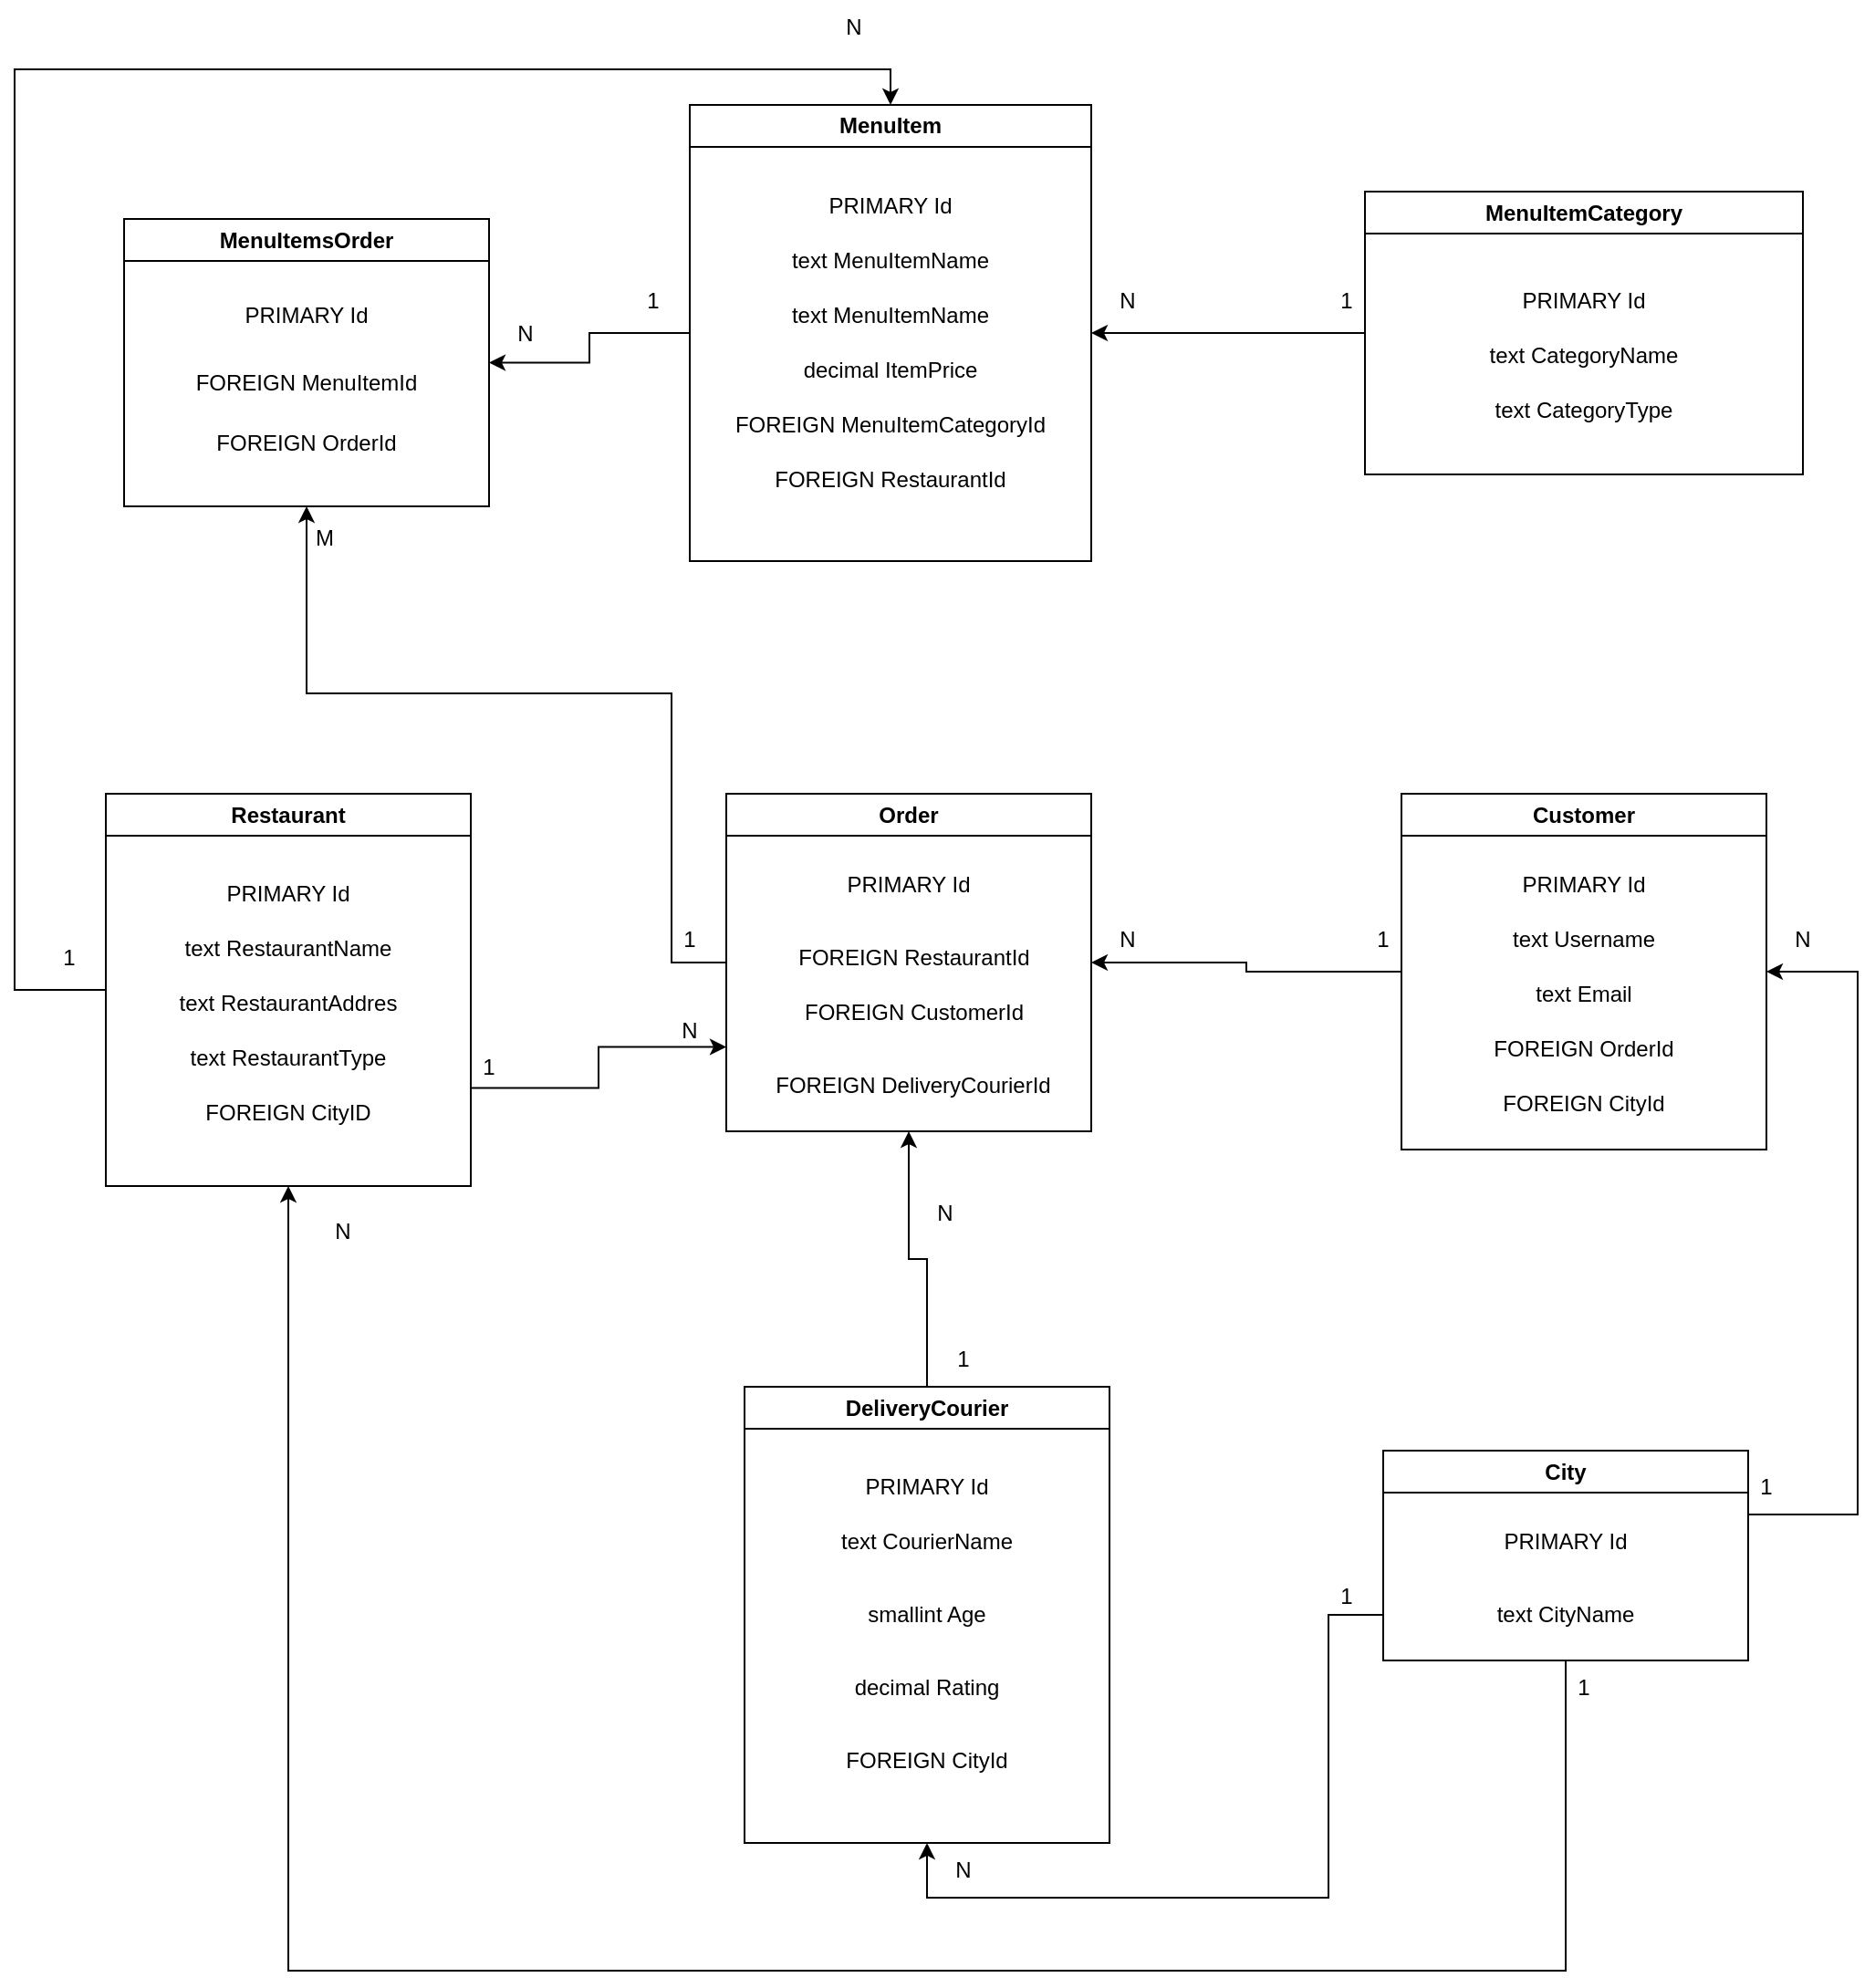 <mxfile version="24.4.10" type="device">
  <diagram name="Page-1" id="xsnbrhp78Jszw3oWZE3-">
    <mxGraphModel dx="1400" dy="1796" grid="1" gridSize="10" guides="1" tooltips="1" connect="1" arrows="1" fold="1" page="1" pageScale="1" pageWidth="850" pageHeight="1100" math="0" shadow="0">
      <root>
        <mxCell id="0" />
        <mxCell id="1" parent="0" />
        <mxCell id="pgW6u7Oq3pnfEfQ7Ad5E-117" style="edgeStyle=orthogonalEdgeStyle;rounded=0;orthogonalLoop=1;jettySize=auto;html=1;entryX=0.5;entryY=0;entryDx=0;entryDy=0;" edge="1" parent="1" source="pgW6u7Oq3pnfEfQ7Ad5E-19" target="pgW6u7Oq3pnfEfQ7Ad5E-32">
          <mxGeometry relative="1" as="geometry">
            <Array as="points">
              <mxPoint x="90" y="182" />
              <mxPoint x="90" y="-322" />
              <mxPoint x="570" y="-322" />
            </Array>
          </mxGeometry>
        </mxCell>
        <mxCell id="pgW6u7Oq3pnfEfQ7Ad5E-122" style="edgeStyle=orthogonalEdgeStyle;rounded=0;orthogonalLoop=1;jettySize=auto;html=1;exitX=1;exitY=0.75;exitDx=0;exitDy=0;entryX=0;entryY=0.75;entryDx=0;entryDy=0;" edge="1" parent="1" source="pgW6u7Oq3pnfEfQ7Ad5E-19" target="pgW6u7Oq3pnfEfQ7Ad5E-27">
          <mxGeometry relative="1" as="geometry" />
        </mxCell>
        <mxCell id="pgW6u7Oq3pnfEfQ7Ad5E-19" value="Restaurant" style="swimlane;whiteSpace=wrap;html=1;" vertex="1" parent="1">
          <mxGeometry x="140" y="75" width="200" height="215" as="geometry">
            <mxRectangle x="80" y="90" width="140" height="30" as="alternateBounds" />
          </mxGeometry>
        </mxCell>
        <mxCell id="pgW6u7Oq3pnfEfQ7Ad5E-20" value="PRIMARY Id" style="text;html=1;align=center;verticalAlign=middle;whiteSpace=wrap;rounded=0;" vertex="1" parent="pgW6u7Oq3pnfEfQ7Ad5E-19">
          <mxGeometry x="25" y="40" width="150" height="30" as="geometry" />
        </mxCell>
        <mxCell id="pgW6u7Oq3pnfEfQ7Ad5E-22" value="text RestaurantName" style="text;html=1;align=center;verticalAlign=middle;whiteSpace=wrap;rounded=0;" vertex="1" parent="pgW6u7Oq3pnfEfQ7Ad5E-19">
          <mxGeometry x="40" y="70" width="120" height="30" as="geometry" />
        </mxCell>
        <mxCell id="pgW6u7Oq3pnfEfQ7Ad5E-23" value="text RestaurantAddres" style="text;html=1;align=center;verticalAlign=middle;whiteSpace=wrap;rounded=0;" vertex="1" parent="pgW6u7Oq3pnfEfQ7Ad5E-19">
          <mxGeometry x="35" y="100" width="130" height="30" as="geometry" />
        </mxCell>
        <mxCell id="pgW6u7Oq3pnfEfQ7Ad5E-25" value="text RestaurantType" style="text;html=1;align=center;verticalAlign=middle;whiteSpace=wrap;rounded=0;" vertex="1" parent="pgW6u7Oq3pnfEfQ7Ad5E-19">
          <mxGeometry x="40" y="130" width="120" height="30" as="geometry" />
        </mxCell>
        <mxCell id="pgW6u7Oq3pnfEfQ7Ad5E-64" value="FOREIGN CityID" style="text;html=1;align=center;verticalAlign=middle;whiteSpace=wrap;rounded=0;" vertex="1" parent="pgW6u7Oq3pnfEfQ7Ad5E-19">
          <mxGeometry x="45" y="160" width="110" height="30" as="geometry" />
        </mxCell>
        <mxCell id="pgW6u7Oq3pnfEfQ7Ad5E-112" style="edgeStyle=orthogonalEdgeStyle;rounded=0;orthogonalLoop=1;jettySize=auto;html=1;entryX=0.5;entryY=1;entryDx=0;entryDy=0;" edge="1" parent="1" source="pgW6u7Oq3pnfEfQ7Ad5E-27" target="pgW6u7Oq3pnfEfQ7Ad5E-102">
          <mxGeometry relative="1" as="geometry">
            <Array as="points">
              <mxPoint x="450" y="168" />
              <mxPoint x="450" y="20" />
              <mxPoint x="250" y="20" />
            </Array>
          </mxGeometry>
        </mxCell>
        <mxCell id="pgW6u7Oq3pnfEfQ7Ad5E-27" value="Order" style="swimlane;whiteSpace=wrap;html=1;" vertex="1" parent="1">
          <mxGeometry x="480" y="75" width="200" height="185" as="geometry" />
        </mxCell>
        <mxCell id="pgW6u7Oq3pnfEfQ7Ad5E-28" value="PRIMARY Id" style="text;html=1;align=center;verticalAlign=middle;whiteSpace=wrap;rounded=0;" vertex="1" parent="pgW6u7Oq3pnfEfQ7Ad5E-27">
          <mxGeometry x="20" y="35" width="160" height="30" as="geometry" />
        </mxCell>
        <mxCell id="pgW6u7Oq3pnfEfQ7Ad5E-29" value="FOREIGN RestaurantId" style="text;html=1;align=center;verticalAlign=middle;whiteSpace=wrap;rounded=0;" vertex="1" parent="pgW6u7Oq3pnfEfQ7Ad5E-27">
          <mxGeometry x="32.5" y="75" width="140" height="30" as="geometry" />
        </mxCell>
        <mxCell id="pgW6u7Oq3pnfEfQ7Ad5E-30" value="FOREIGN CustomerId" style="text;html=1;align=center;verticalAlign=middle;whiteSpace=wrap;rounded=0;" vertex="1" parent="pgW6u7Oq3pnfEfQ7Ad5E-27">
          <mxGeometry x="37.5" y="105" width="130" height="30" as="geometry" />
        </mxCell>
        <mxCell id="pgW6u7Oq3pnfEfQ7Ad5E-77" value="FOREIGN DeliveryCourierId" style="text;html=1;align=center;verticalAlign=middle;whiteSpace=wrap;rounded=0;" vertex="1" parent="pgW6u7Oq3pnfEfQ7Ad5E-27">
          <mxGeometry x="20" y="145" width="165" height="30" as="geometry" />
        </mxCell>
        <mxCell id="pgW6u7Oq3pnfEfQ7Ad5E-107" style="edgeStyle=orthogonalEdgeStyle;rounded=0;orthogonalLoop=1;jettySize=auto;html=1;entryX=1;entryY=0.5;entryDx=0;entryDy=0;" edge="1" parent="1" source="pgW6u7Oq3pnfEfQ7Ad5E-32" target="pgW6u7Oq3pnfEfQ7Ad5E-102">
          <mxGeometry relative="1" as="geometry" />
        </mxCell>
        <mxCell id="pgW6u7Oq3pnfEfQ7Ad5E-32" value="MenuItem" style="swimlane;whiteSpace=wrap;html=1;" vertex="1" parent="1">
          <mxGeometry x="460" y="-302.5" width="220" height="250" as="geometry" />
        </mxCell>
        <mxCell id="pgW6u7Oq3pnfEfQ7Ad5E-33" value="PRIMARY Id" style="text;html=1;align=center;verticalAlign=middle;whiteSpace=wrap;rounded=0;" vertex="1" parent="pgW6u7Oq3pnfEfQ7Ad5E-32">
          <mxGeometry x="30" y="40" width="160" height="30" as="geometry" />
        </mxCell>
        <mxCell id="pgW6u7Oq3pnfEfQ7Ad5E-34" value="text MenuItemName" style="text;html=1;align=center;verticalAlign=middle;whiteSpace=wrap;rounded=0;" vertex="1" parent="pgW6u7Oq3pnfEfQ7Ad5E-32">
          <mxGeometry x="30" y="70" width="160" height="30" as="geometry" />
        </mxCell>
        <mxCell id="pgW6u7Oq3pnfEfQ7Ad5E-35" value="text MenuItemName" style="text;html=1;align=center;verticalAlign=middle;whiteSpace=wrap;rounded=0;" vertex="1" parent="pgW6u7Oq3pnfEfQ7Ad5E-32">
          <mxGeometry x="30" y="100" width="160" height="30" as="geometry" />
        </mxCell>
        <mxCell id="pgW6u7Oq3pnfEfQ7Ad5E-47" value="FOREIGN MenuItemCategoryId" style="text;html=1;align=center;verticalAlign=middle;whiteSpace=wrap;rounded=0;" vertex="1" parent="pgW6u7Oq3pnfEfQ7Ad5E-32">
          <mxGeometry x="10" y="160" width="200" height="30" as="geometry" />
        </mxCell>
        <mxCell id="pgW6u7Oq3pnfEfQ7Ad5E-48" value="FOREIGN RestaurantId" style="text;html=1;align=center;verticalAlign=middle;whiteSpace=wrap;rounded=0;" vertex="1" parent="pgW6u7Oq3pnfEfQ7Ad5E-32">
          <mxGeometry x="10" y="190" width="200" height="30" as="geometry" />
        </mxCell>
        <mxCell id="pgW6u7Oq3pnfEfQ7Ad5E-49" value="decimal ItemPrice" style="text;html=1;align=center;verticalAlign=middle;whiteSpace=wrap;rounded=0;" vertex="1" parent="pgW6u7Oq3pnfEfQ7Ad5E-32">
          <mxGeometry x="30" y="130" width="160" height="30" as="geometry" />
        </mxCell>
        <mxCell id="pgW6u7Oq3pnfEfQ7Ad5E-42" style="edgeStyle=orthogonalEdgeStyle;rounded=0;orthogonalLoop=1;jettySize=auto;html=1;entryX=1;entryY=0.5;entryDx=0;entryDy=0;" edge="1" parent="1" source="pgW6u7Oq3pnfEfQ7Ad5E-37" target="pgW6u7Oq3pnfEfQ7Ad5E-32">
          <mxGeometry relative="1" as="geometry" />
        </mxCell>
        <mxCell id="pgW6u7Oq3pnfEfQ7Ad5E-37" value="MenuItemCategory" style="swimlane;whiteSpace=wrap;html=1;" vertex="1" parent="1">
          <mxGeometry x="830" y="-255" width="240" height="155" as="geometry" />
        </mxCell>
        <mxCell id="pgW6u7Oq3pnfEfQ7Ad5E-38" value="PRIMARY Id" style="text;html=1;align=center;verticalAlign=middle;whiteSpace=wrap;rounded=0;" vertex="1" parent="pgW6u7Oq3pnfEfQ7Ad5E-37">
          <mxGeometry x="35" y="45" width="170" height="30" as="geometry" />
        </mxCell>
        <mxCell id="pgW6u7Oq3pnfEfQ7Ad5E-39" value="text CategoryName" style="text;html=1;align=center;verticalAlign=middle;whiteSpace=wrap;rounded=0;" vertex="1" parent="pgW6u7Oq3pnfEfQ7Ad5E-37">
          <mxGeometry x="35" y="75" width="170" height="30" as="geometry" />
        </mxCell>
        <mxCell id="pgW6u7Oq3pnfEfQ7Ad5E-40" value="text CategoryType" style="text;html=1;align=center;verticalAlign=middle;whiteSpace=wrap;rounded=0;" vertex="1" parent="pgW6u7Oq3pnfEfQ7Ad5E-37">
          <mxGeometry x="35" y="105" width="170" height="30" as="geometry" />
        </mxCell>
        <mxCell id="pgW6u7Oq3pnfEfQ7Ad5E-43" value="1" style="text;html=1;align=center;verticalAlign=middle;whiteSpace=wrap;rounded=0;" vertex="1" parent="1">
          <mxGeometry x="790" y="-210" width="60" height="30" as="geometry" />
        </mxCell>
        <mxCell id="pgW6u7Oq3pnfEfQ7Ad5E-44" value="N" style="text;html=1;align=center;verticalAlign=middle;whiteSpace=wrap;rounded=0;" vertex="1" parent="1">
          <mxGeometry x="670" y="-210" width="60" height="30" as="geometry" />
        </mxCell>
        <mxCell id="pgW6u7Oq3pnfEfQ7Ad5E-74" style="edgeStyle=orthogonalEdgeStyle;rounded=0;orthogonalLoop=1;jettySize=auto;html=1;entryX=1;entryY=0.5;entryDx=0;entryDy=0;" edge="1" parent="1" source="pgW6u7Oq3pnfEfQ7Ad5E-58" target="pgW6u7Oq3pnfEfQ7Ad5E-27">
          <mxGeometry relative="1" as="geometry" />
        </mxCell>
        <mxCell id="pgW6u7Oq3pnfEfQ7Ad5E-58" value="Customer" style="swimlane;whiteSpace=wrap;html=1;" vertex="1" parent="1">
          <mxGeometry x="850" y="75" width="200" height="195" as="geometry" />
        </mxCell>
        <mxCell id="pgW6u7Oq3pnfEfQ7Ad5E-59" value="PRIMARY Id" style="text;html=1;align=center;verticalAlign=middle;whiteSpace=wrap;rounded=0;" vertex="1" parent="pgW6u7Oq3pnfEfQ7Ad5E-58">
          <mxGeometry x="20" y="35" width="160" height="30" as="geometry" />
        </mxCell>
        <mxCell id="pgW6u7Oq3pnfEfQ7Ad5E-60" value="text Username" style="text;html=1;align=center;verticalAlign=middle;whiteSpace=wrap;rounded=0;" vertex="1" parent="pgW6u7Oq3pnfEfQ7Ad5E-58">
          <mxGeometry x="20" y="65" width="160" height="30" as="geometry" />
        </mxCell>
        <mxCell id="pgW6u7Oq3pnfEfQ7Ad5E-61" value="text Email" style="text;html=1;align=center;verticalAlign=middle;whiteSpace=wrap;rounded=0;" vertex="1" parent="pgW6u7Oq3pnfEfQ7Ad5E-58">
          <mxGeometry x="20" y="95" width="160" height="30" as="geometry" />
        </mxCell>
        <mxCell id="pgW6u7Oq3pnfEfQ7Ad5E-66" value="FOREIGN OrderId" style="text;html=1;align=center;verticalAlign=middle;whiteSpace=wrap;rounded=0;" vertex="1" parent="pgW6u7Oq3pnfEfQ7Ad5E-58">
          <mxGeometry x="20" y="125" width="160" height="30" as="geometry" />
        </mxCell>
        <mxCell id="pgW6u7Oq3pnfEfQ7Ad5E-68" value="FOREIGN CityId" style="text;html=1;align=center;verticalAlign=middle;whiteSpace=wrap;rounded=0;" vertex="1" parent="pgW6u7Oq3pnfEfQ7Ad5E-58">
          <mxGeometry x="20" y="155" width="160" height="30" as="geometry" />
        </mxCell>
        <mxCell id="pgW6u7Oq3pnfEfQ7Ad5E-75" value="1" style="text;html=1;align=center;verticalAlign=middle;whiteSpace=wrap;rounded=0;" vertex="1" parent="1">
          <mxGeometry x="810" y="140" width="60" height="30" as="geometry" />
        </mxCell>
        <mxCell id="pgW6u7Oq3pnfEfQ7Ad5E-76" value="N" style="text;html=1;align=center;verticalAlign=middle;whiteSpace=wrap;rounded=0;" vertex="1" parent="1">
          <mxGeometry x="670" y="140" width="60" height="30" as="geometry" />
        </mxCell>
        <mxCell id="pgW6u7Oq3pnfEfQ7Ad5E-85" style="edgeStyle=orthogonalEdgeStyle;rounded=0;orthogonalLoop=1;jettySize=auto;html=1;entryX=0.5;entryY=1;entryDx=0;entryDy=0;" edge="1" parent="1" source="pgW6u7Oq3pnfEfQ7Ad5E-78" target="pgW6u7Oq3pnfEfQ7Ad5E-27">
          <mxGeometry relative="1" as="geometry" />
        </mxCell>
        <mxCell id="pgW6u7Oq3pnfEfQ7Ad5E-78" value="DeliveryCourier" style="swimlane;whiteSpace=wrap;html=1;" vertex="1" parent="1">
          <mxGeometry x="490" y="400" width="200" height="250" as="geometry" />
        </mxCell>
        <mxCell id="pgW6u7Oq3pnfEfQ7Ad5E-79" value="PRIMARY Id" style="text;html=1;align=center;verticalAlign=middle;whiteSpace=wrap;rounded=0;" vertex="1" parent="pgW6u7Oq3pnfEfQ7Ad5E-78">
          <mxGeometry x="20" y="40" width="160" height="30" as="geometry" />
        </mxCell>
        <mxCell id="pgW6u7Oq3pnfEfQ7Ad5E-80" value="text CourierName" style="text;html=1;align=center;verticalAlign=middle;whiteSpace=wrap;rounded=0;" vertex="1" parent="pgW6u7Oq3pnfEfQ7Ad5E-78">
          <mxGeometry x="20" y="70" width="160" height="30" as="geometry" />
        </mxCell>
        <mxCell id="pgW6u7Oq3pnfEfQ7Ad5E-81" value="smallint Age" style="text;html=1;align=center;verticalAlign=middle;whiteSpace=wrap;rounded=0;" vertex="1" parent="pgW6u7Oq3pnfEfQ7Ad5E-78">
          <mxGeometry x="20" y="110" width="160" height="30" as="geometry" />
        </mxCell>
        <mxCell id="pgW6u7Oq3pnfEfQ7Ad5E-82" value="FOREIGN CityId" style="text;html=1;align=center;verticalAlign=middle;whiteSpace=wrap;rounded=0;" vertex="1" parent="pgW6u7Oq3pnfEfQ7Ad5E-78">
          <mxGeometry x="20" y="190" width="160" height="30" as="geometry" />
        </mxCell>
        <mxCell id="pgW6u7Oq3pnfEfQ7Ad5E-84" value="decimal Rating" style="text;html=1;align=center;verticalAlign=middle;whiteSpace=wrap;rounded=0;" vertex="1" parent="pgW6u7Oq3pnfEfQ7Ad5E-78">
          <mxGeometry x="20" y="150" width="160" height="30" as="geometry" />
        </mxCell>
        <mxCell id="pgW6u7Oq3pnfEfQ7Ad5E-86" value="1" style="text;html=1;align=center;verticalAlign=middle;whiteSpace=wrap;rounded=0;" vertex="1" parent="1">
          <mxGeometry x="580" y="370" width="60" height="30" as="geometry" />
        </mxCell>
        <mxCell id="pgW6u7Oq3pnfEfQ7Ad5E-87" value="N" style="text;html=1;align=center;verticalAlign=middle;whiteSpace=wrap;rounded=0;" vertex="1" parent="1">
          <mxGeometry x="570" y="290" width="60" height="30" as="geometry" />
        </mxCell>
        <mxCell id="pgW6u7Oq3pnfEfQ7Ad5E-92" style="edgeStyle=orthogonalEdgeStyle;rounded=0;orthogonalLoop=1;jettySize=auto;html=1;entryX=1;entryY=0.5;entryDx=0;entryDy=0;" edge="1" parent="1" source="pgW6u7Oq3pnfEfQ7Ad5E-88" target="pgW6u7Oq3pnfEfQ7Ad5E-58">
          <mxGeometry relative="1" as="geometry">
            <Array as="points">
              <mxPoint x="1100" y="470" />
              <mxPoint x="1100" y="172" />
            </Array>
          </mxGeometry>
        </mxCell>
        <mxCell id="pgW6u7Oq3pnfEfQ7Ad5E-88" value="City" style="swimlane;whiteSpace=wrap;html=1;" vertex="1" parent="1">
          <mxGeometry x="840" y="435" width="200" height="115" as="geometry" />
        </mxCell>
        <mxCell id="pgW6u7Oq3pnfEfQ7Ad5E-89" value="PRIMARY Id" style="text;html=1;align=center;verticalAlign=middle;whiteSpace=wrap;rounded=0;" vertex="1" parent="pgW6u7Oq3pnfEfQ7Ad5E-88">
          <mxGeometry x="20" y="35" width="160" height="30" as="geometry" />
        </mxCell>
        <mxCell id="pgW6u7Oq3pnfEfQ7Ad5E-90" value="text CityName" style="text;html=1;align=center;verticalAlign=middle;whiteSpace=wrap;rounded=0;" vertex="1" parent="pgW6u7Oq3pnfEfQ7Ad5E-88">
          <mxGeometry x="20" y="75" width="160" height="30" as="geometry" />
        </mxCell>
        <mxCell id="pgW6u7Oq3pnfEfQ7Ad5E-93" style="edgeStyle=orthogonalEdgeStyle;rounded=0;orthogonalLoop=1;jettySize=auto;html=1;entryX=0.5;entryY=1;entryDx=0;entryDy=0;exitX=0;exitY=0.75;exitDx=0;exitDy=0;" edge="1" parent="1" source="pgW6u7Oq3pnfEfQ7Ad5E-88" target="pgW6u7Oq3pnfEfQ7Ad5E-78">
          <mxGeometry relative="1" as="geometry">
            <mxPoint x="1150" y="525" as="sourcePoint" />
            <Array as="points">
              <mxPoint x="840" y="525" />
              <mxPoint x="810" y="525" />
              <mxPoint x="810" y="680" />
              <mxPoint x="590" y="680" />
            </Array>
          </mxGeometry>
        </mxCell>
        <mxCell id="pgW6u7Oq3pnfEfQ7Ad5E-94" style="edgeStyle=orthogonalEdgeStyle;rounded=0;orthogonalLoop=1;jettySize=auto;html=1;entryX=0.5;entryY=1;entryDx=0;entryDy=0;exitX=0.5;exitY=1;exitDx=0;exitDy=0;" edge="1" parent="1" source="pgW6u7Oq3pnfEfQ7Ad5E-88" target="pgW6u7Oq3pnfEfQ7Ad5E-19">
          <mxGeometry relative="1" as="geometry">
            <mxPoint x="1250" y="550" as="sourcePoint" />
            <Array as="points">
              <mxPoint x="940" y="720" />
              <mxPoint x="240" y="720" />
            </Array>
          </mxGeometry>
        </mxCell>
        <mxCell id="pgW6u7Oq3pnfEfQ7Ad5E-95" value="N" style="text;html=1;align=center;verticalAlign=middle;whiteSpace=wrap;rounded=0;" vertex="1" parent="1">
          <mxGeometry x="1040" y="140" width="60" height="30" as="geometry" />
        </mxCell>
        <mxCell id="pgW6u7Oq3pnfEfQ7Ad5E-96" value="1" style="text;html=1;align=center;verticalAlign=middle;whiteSpace=wrap;rounded=0;" vertex="1" parent="1">
          <mxGeometry x="1020" y="440" width="60" height="30" as="geometry" />
        </mxCell>
        <mxCell id="pgW6u7Oq3pnfEfQ7Ad5E-97" value="1" style="text;html=1;align=center;verticalAlign=middle;whiteSpace=wrap;rounded=0;" vertex="1" parent="1">
          <mxGeometry x="790" y="500" width="60" height="30" as="geometry" />
        </mxCell>
        <mxCell id="pgW6u7Oq3pnfEfQ7Ad5E-98" value="N" style="text;html=1;align=center;verticalAlign=middle;whiteSpace=wrap;rounded=0;" vertex="1" parent="1">
          <mxGeometry x="580" y="650" width="60" height="30" as="geometry" />
        </mxCell>
        <mxCell id="pgW6u7Oq3pnfEfQ7Ad5E-99" value="1" style="text;html=1;align=center;verticalAlign=middle;whiteSpace=wrap;rounded=0;" vertex="1" parent="1">
          <mxGeometry x="920" y="550" width="60" height="30" as="geometry" />
        </mxCell>
        <mxCell id="pgW6u7Oq3pnfEfQ7Ad5E-100" value="N" style="text;html=1;align=center;verticalAlign=middle;whiteSpace=wrap;rounded=0;" vertex="1" parent="1">
          <mxGeometry x="240" y="300" width="60" height="30" as="geometry" />
        </mxCell>
        <mxCell id="pgW6u7Oq3pnfEfQ7Ad5E-102" value="MenuItemsOrder" style="swimlane;whiteSpace=wrap;html=1;" vertex="1" parent="1">
          <mxGeometry x="150" y="-240" width="200" height="157.5" as="geometry" />
        </mxCell>
        <mxCell id="pgW6u7Oq3pnfEfQ7Ad5E-104" value="PRIMARY Id" style="text;html=1;align=center;verticalAlign=middle;whiteSpace=wrap;rounded=0;" vertex="1" parent="pgW6u7Oq3pnfEfQ7Ad5E-102">
          <mxGeometry x="20" y="37.5" width="160" height="30" as="geometry" />
        </mxCell>
        <mxCell id="pgW6u7Oq3pnfEfQ7Ad5E-105" value="FOREIGN MenuItemId" style="text;html=1;align=center;verticalAlign=middle;whiteSpace=wrap;rounded=0;" vertex="1" parent="pgW6u7Oq3pnfEfQ7Ad5E-102">
          <mxGeometry x="20" y="75" width="160" height="30" as="geometry" />
        </mxCell>
        <mxCell id="pgW6u7Oq3pnfEfQ7Ad5E-106" value="FOREIGN OrderId" style="text;html=1;align=center;verticalAlign=middle;whiteSpace=wrap;rounded=0;" vertex="1" parent="pgW6u7Oq3pnfEfQ7Ad5E-102">
          <mxGeometry x="20" y="107.5" width="160" height="30" as="geometry" />
        </mxCell>
        <mxCell id="pgW6u7Oq3pnfEfQ7Ad5E-109" value="1" style="text;html=1;align=center;verticalAlign=middle;whiteSpace=wrap;rounded=0;" vertex="1" parent="1">
          <mxGeometry x="410" y="-210" width="60" height="30" as="geometry" />
        </mxCell>
        <mxCell id="pgW6u7Oq3pnfEfQ7Ad5E-110" value="N" style="text;html=1;align=center;verticalAlign=middle;whiteSpace=wrap;rounded=0;" vertex="1" parent="1">
          <mxGeometry x="340" y="-192.5" width="60" height="30" as="geometry" />
        </mxCell>
        <mxCell id="pgW6u7Oq3pnfEfQ7Ad5E-113" value="1" style="text;html=1;align=center;verticalAlign=middle;whiteSpace=wrap;rounded=0;" vertex="1" parent="1">
          <mxGeometry x="430" y="140" width="60" height="30" as="geometry" />
        </mxCell>
        <mxCell id="pgW6u7Oq3pnfEfQ7Ad5E-114" value="M" style="text;html=1;align=center;verticalAlign=middle;whiteSpace=wrap;rounded=0;" vertex="1" parent="1">
          <mxGeometry x="230" y="-80" width="60" height="30" as="geometry" />
        </mxCell>
        <mxCell id="pgW6u7Oq3pnfEfQ7Ad5E-118" value="1" style="text;html=1;align=center;verticalAlign=middle;whiteSpace=wrap;rounded=0;" vertex="1" parent="1">
          <mxGeometry x="90" y="150" width="60" height="30" as="geometry" />
        </mxCell>
        <mxCell id="pgW6u7Oq3pnfEfQ7Ad5E-119" value="N" style="text;html=1;align=center;verticalAlign=middle;whiteSpace=wrap;rounded=0;" vertex="1" parent="1">
          <mxGeometry x="520" y="-360" width="60" height="30" as="geometry" />
        </mxCell>
        <mxCell id="pgW6u7Oq3pnfEfQ7Ad5E-123" value="1" style="text;html=1;align=center;verticalAlign=middle;whiteSpace=wrap;rounded=0;" vertex="1" parent="1">
          <mxGeometry x="320" y="210" width="60" height="30" as="geometry" />
        </mxCell>
        <mxCell id="pgW6u7Oq3pnfEfQ7Ad5E-124" value="N" style="text;html=1;align=center;verticalAlign=middle;whiteSpace=wrap;rounded=0;" vertex="1" parent="1">
          <mxGeometry x="430" y="190" width="60" height="30" as="geometry" />
        </mxCell>
      </root>
    </mxGraphModel>
  </diagram>
</mxfile>
